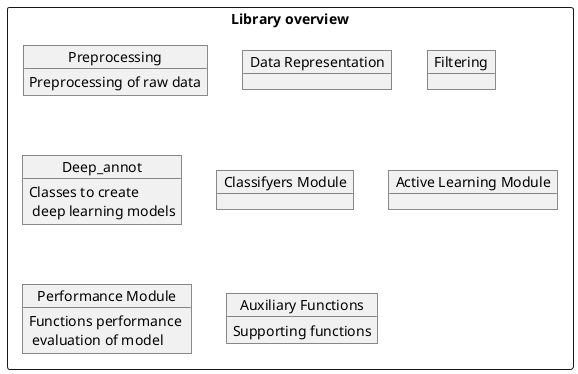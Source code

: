 @startuml


package "Library overview" <<Rectangle>> {
    object "Preprocessing" as preprocessing {
      Preprocessing of raw data
      }
    object "Data Representation" as data_rep{
      
    }
    object "Filtering" as filtering{

    }
    object "Deep_annot" as deep_annot{
        Classes to create \n deep learning models
    }
    object "Classifyers Module" as classifiers{
    }
    object "Active Learning Module" as active_learning{
    }
    object "Performance Module" as performance{
      Functions performance \n evaluation of model
    }
    object "Auxiliary Functions" as auxiliary{
      Supporting functions
    }
}


@enduml